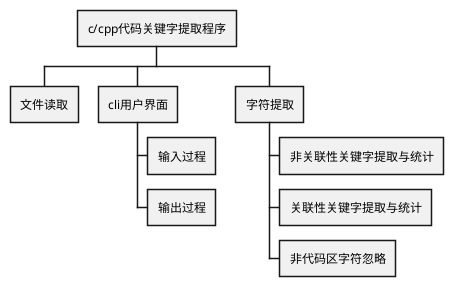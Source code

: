 @startwbs code1

* c/cpp代码关键字提取程序
** 文件读取
** cli用户界面
*** 输入过程
*** 输出过程
** 字符提取
*** 非关联性关键字提取与统计
*** 关联性关键字提取与统计
*** 非代码区字符忽略


@endwbs